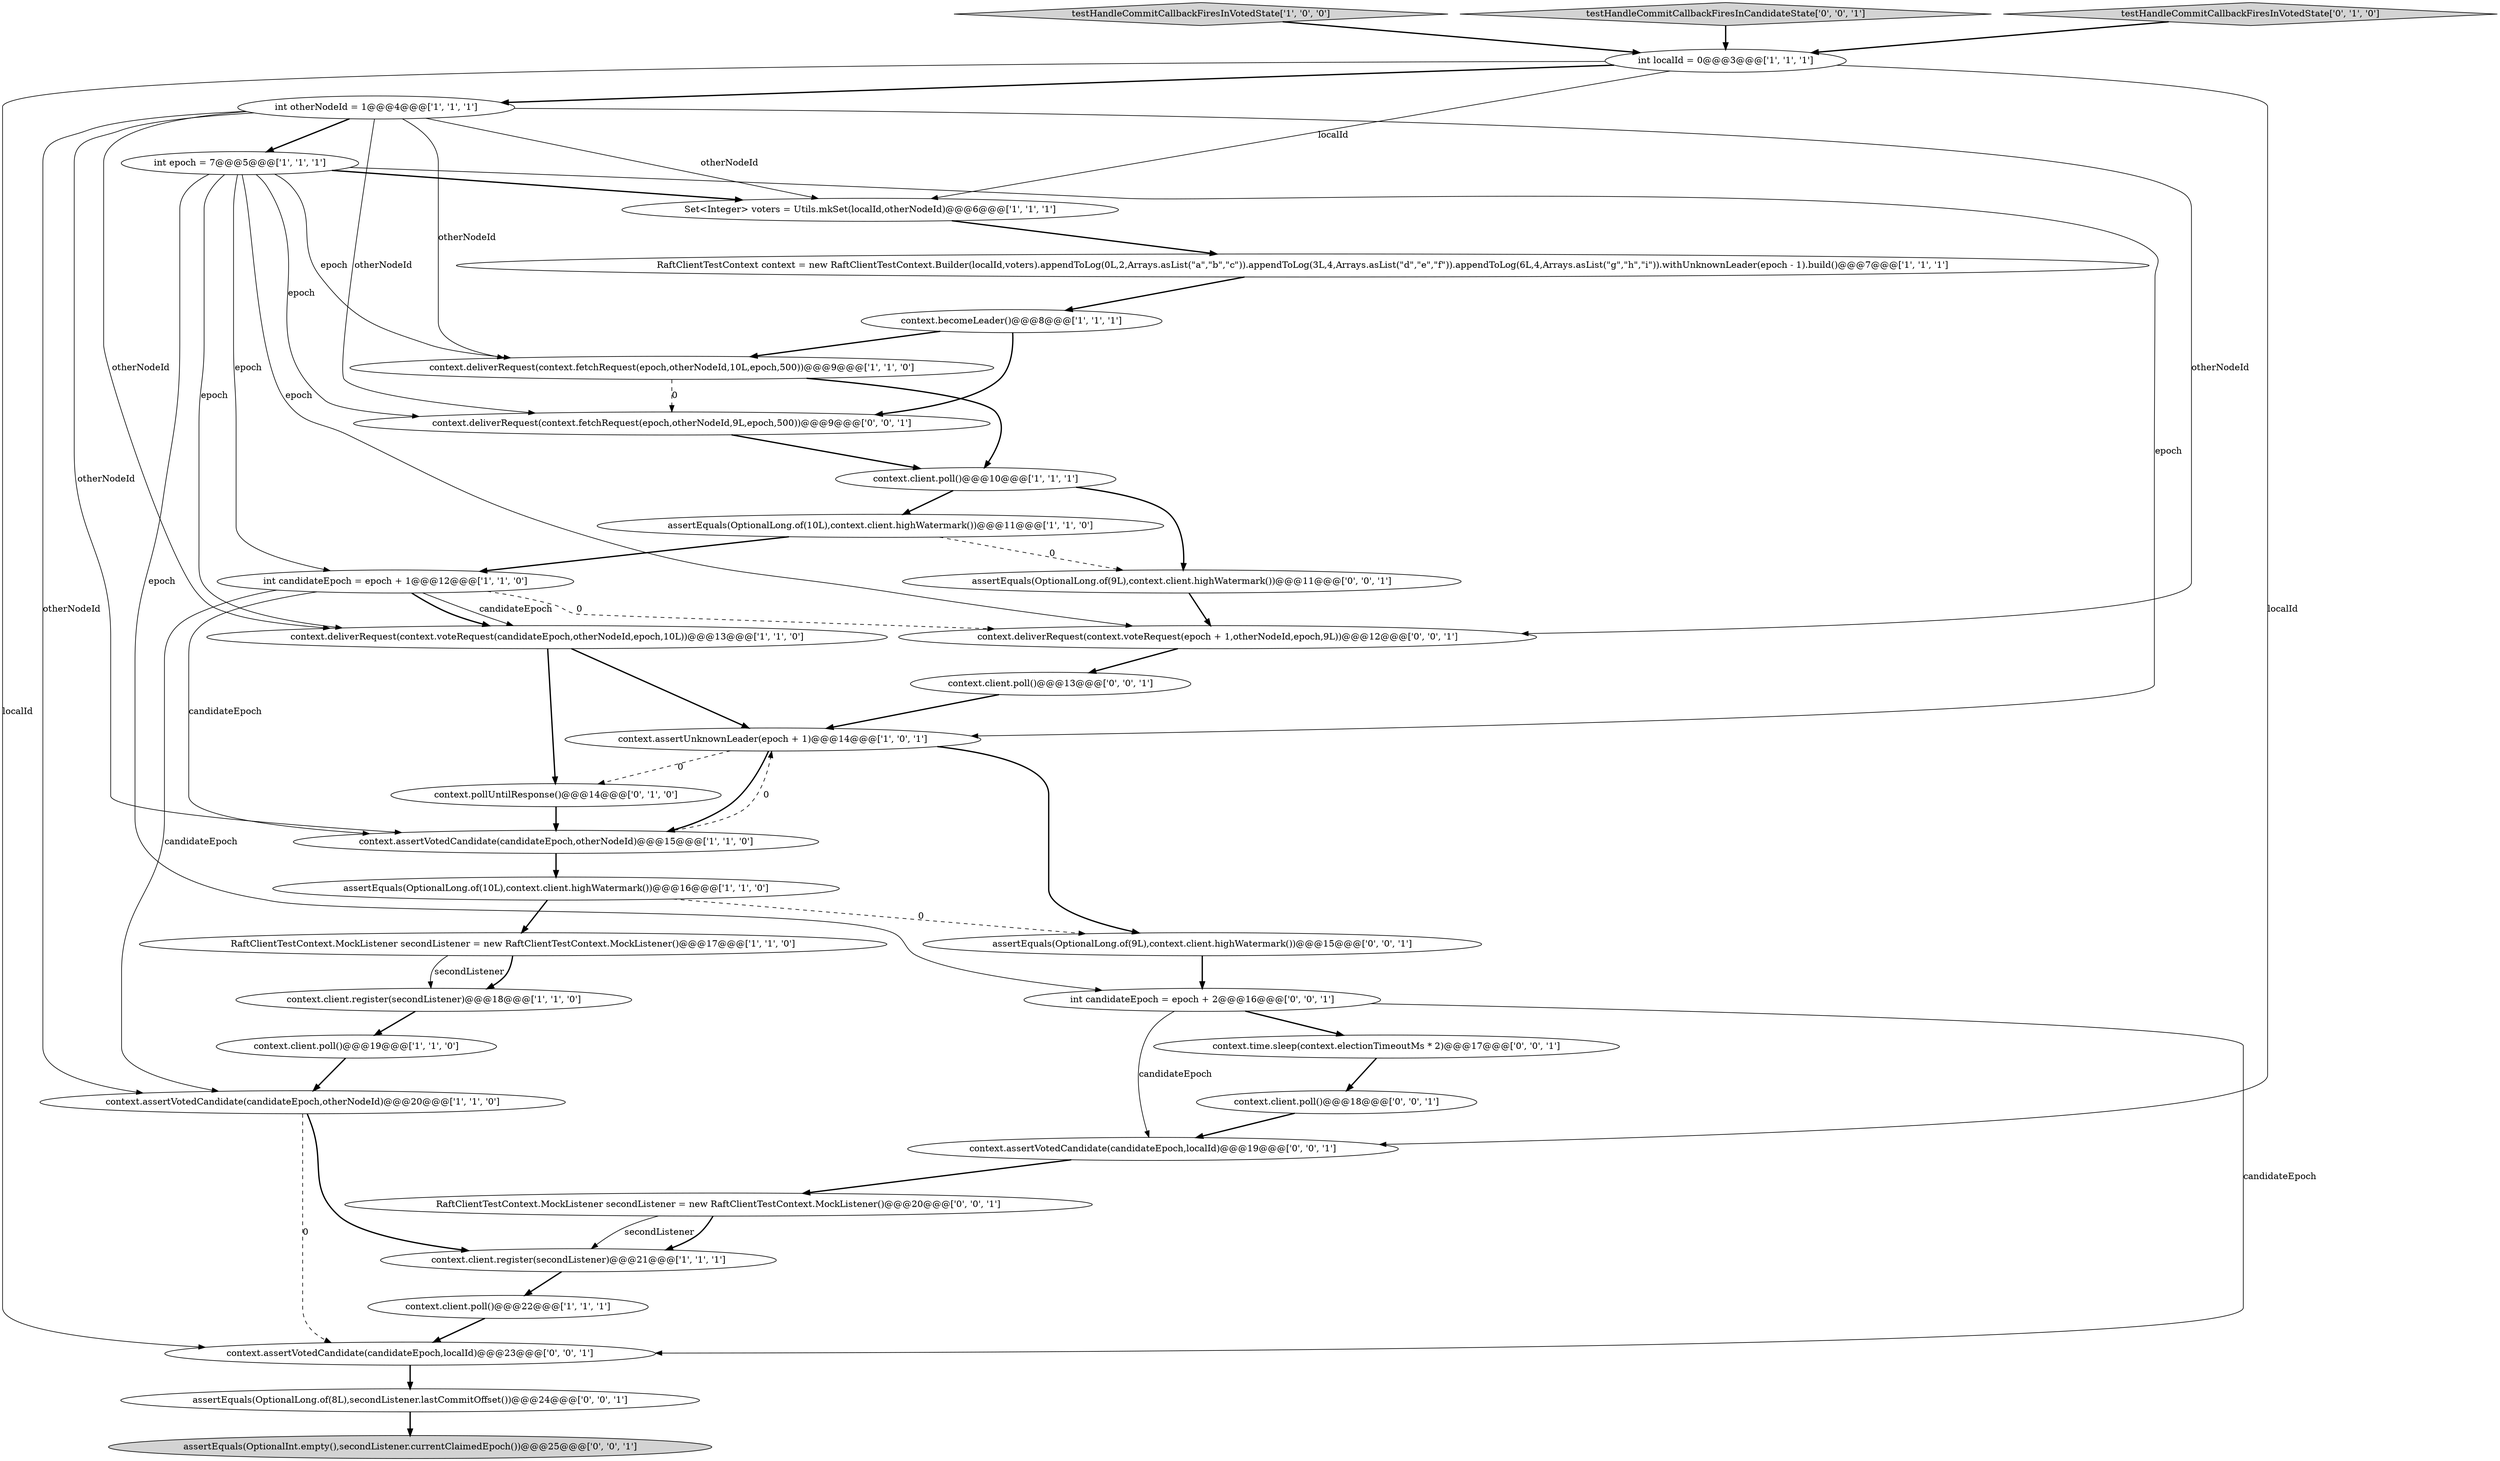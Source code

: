 digraph {
7 [style = filled, label = "int localId = 0@@@3@@@['1', '1', '1']", fillcolor = white, shape = ellipse image = "AAA0AAABBB1BBB"];
2 [style = filled, label = "context.assertUnknownLeader(epoch + 1)@@@14@@@['1', '0', '1']", fillcolor = white, shape = ellipse image = "AAA0AAABBB1BBB"];
8 [style = filled, label = "context.deliverRequest(context.voteRequest(candidateEpoch,otherNodeId,epoch,10L))@@@13@@@['1', '1', '0']", fillcolor = white, shape = ellipse image = "AAA0AAABBB1BBB"];
34 [style = filled, label = "assertEquals(OptionalInt.empty(),secondListener.currentClaimedEpoch())@@@25@@@['0', '0', '1']", fillcolor = lightgray, shape = ellipse image = "AAA0AAABBB3BBB"];
32 [style = filled, label = "assertEquals(OptionalLong.of(9L),context.client.highWatermark())@@@15@@@['0', '0', '1']", fillcolor = white, shape = ellipse image = "AAA0AAABBB3BBB"];
28 [style = filled, label = "int candidateEpoch = epoch + 2@@@16@@@['0', '0', '1']", fillcolor = white, shape = ellipse image = "AAA0AAABBB3BBB"];
30 [style = filled, label = "context.deliverRequest(context.voteRequest(epoch + 1,otherNodeId,epoch,9L))@@@12@@@['0', '0', '1']", fillcolor = white, shape = ellipse image = "AAA0AAABBB3BBB"];
18 [style = filled, label = "Set<Integer> voters = Utils.mkSet(localId,otherNodeId)@@@6@@@['1', '1', '1']", fillcolor = white, shape = ellipse image = "AAA0AAABBB1BBB"];
0 [style = filled, label = "context.deliverRequest(context.fetchRequest(epoch,otherNodeId,10L,epoch,500))@@@9@@@['1', '1', '0']", fillcolor = white, shape = ellipse image = "AAA0AAABBB1BBB"];
6 [style = filled, label = "testHandleCommitCallbackFiresInVotedState['1', '0', '0']", fillcolor = lightgray, shape = diamond image = "AAA0AAABBB1BBB"];
9 [style = filled, label = "RaftClientTestContext.MockListener secondListener = new RaftClientTestContext.MockListener()@@@17@@@['1', '1', '0']", fillcolor = white, shape = ellipse image = "AAA0AAABBB1BBB"];
1 [style = filled, label = "context.client.poll()@@@22@@@['1', '1', '1']", fillcolor = white, shape = ellipse image = "AAA0AAABBB1BBB"];
24 [style = filled, label = "context.time.sleep(context.electionTimeoutMs * 2)@@@17@@@['0', '0', '1']", fillcolor = white, shape = ellipse image = "AAA0AAABBB3BBB"];
12 [style = filled, label = "RaftClientTestContext context = new RaftClientTestContext.Builder(localId,voters).appendToLog(0L,2,Arrays.asList(\"a\",\"b\",\"c\")).appendToLog(3L,4,Arrays.asList(\"d\",\"e\",\"f\")).appendToLog(6L,4,Arrays.asList(\"g\",\"h\",\"i\")).withUnknownLeader(epoch - 1).build()@@@7@@@['1', '1', '1']", fillcolor = white, shape = ellipse image = "AAA0AAABBB1BBB"];
31 [style = filled, label = "assertEquals(OptionalLong.of(8L),secondListener.lastCommitOffset())@@@24@@@['0', '0', '1']", fillcolor = white, shape = ellipse image = "AAA0AAABBB3BBB"];
3 [style = filled, label = "int candidateEpoch = epoch + 1@@@12@@@['1', '1', '0']", fillcolor = white, shape = ellipse image = "AAA0AAABBB1BBB"];
11 [style = filled, label = "assertEquals(OptionalLong.of(10L),context.client.highWatermark())@@@16@@@['1', '1', '0']", fillcolor = white, shape = ellipse image = "AAA0AAABBB1BBB"];
36 [style = filled, label = "context.client.poll()@@@13@@@['0', '0', '1']", fillcolor = white, shape = ellipse image = "AAA0AAABBB3BBB"];
5 [style = filled, label = "context.assertVotedCandidate(candidateEpoch,otherNodeId)@@@15@@@['1', '1', '0']", fillcolor = white, shape = ellipse image = "AAA0AAABBB1BBB"];
23 [style = filled, label = "context.assertVotedCandidate(candidateEpoch,localId)@@@23@@@['0', '0', '1']", fillcolor = white, shape = ellipse image = "AAA0AAABBB3BBB"];
25 [style = filled, label = "context.deliverRequest(context.fetchRequest(epoch,otherNodeId,9L,epoch,500))@@@9@@@['0', '0', '1']", fillcolor = white, shape = ellipse image = "AAA0AAABBB3BBB"];
27 [style = filled, label = "RaftClientTestContext.MockListener secondListener = new RaftClientTestContext.MockListener()@@@20@@@['0', '0', '1']", fillcolor = white, shape = ellipse image = "AAA0AAABBB3BBB"];
15 [style = filled, label = "context.client.poll()@@@19@@@['1', '1', '0']", fillcolor = white, shape = ellipse image = "AAA0AAABBB1BBB"];
33 [style = filled, label = "context.assertVotedCandidate(candidateEpoch,localId)@@@19@@@['0', '0', '1']", fillcolor = white, shape = ellipse image = "AAA0AAABBB3BBB"];
29 [style = filled, label = "context.client.poll()@@@18@@@['0', '0', '1']", fillcolor = white, shape = ellipse image = "AAA0AAABBB3BBB"];
20 [style = filled, label = "context.client.register(secondListener)@@@21@@@['1', '1', '1']", fillcolor = white, shape = ellipse image = "AAA0AAABBB1BBB"];
17 [style = filled, label = "context.client.register(secondListener)@@@18@@@['1', '1', '0']", fillcolor = white, shape = ellipse image = "AAA0AAABBB1BBB"];
26 [style = filled, label = "assertEquals(OptionalLong.of(9L),context.client.highWatermark())@@@11@@@['0', '0', '1']", fillcolor = white, shape = ellipse image = "AAA0AAABBB3BBB"];
14 [style = filled, label = "int otherNodeId = 1@@@4@@@['1', '1', '1']", fillcolor = white, shape = ellipse image = "AAA0AAABBB1BBB"];
21 [style = filled, label = "context.pollUntilResponse()@@@14@@@['0', '1', '0']", fillcolor = white, shape = ellipse image = "AAA1AAABBB2BBB"];
19 [style = filled, label = "assertEquals(OptionalLong.of(10L),context.client.highWatermark())@@@11@@@['1', '1', '0']", fillcolor = white, shape = ellipse image = "AAA0AAABBB1BBB"];
4 [style = filled, label = "context.assertVotedCandidate(candidateEpoch,otherNodeId)@@@20@@@['1', '1', '0']", fillcolor = white, shape = ellipse image = "AAA0AAABBB1BBB"];
13 [style = filled, label = "context.client.poll()@@@10@@@['1', '1', '1']", fillcolor = white, shape = ellipse image = "AAA0AAABBB1BBB"];
16 [style = filled, label = "context.becomeLeader()@@@8@@@['1', '1', '1']", fillcolor = white, shape = ellipse image = "AAA0AAABBB1BBB"];
35 [style = filled, label = "testHandleCommitCallbackFiresInCandidateState['0', '0', '1']", fillcolor = lightgray, shape = diamond image = "AAA0AAABBB3BBB"];
10 [style = filled, label = "int epoch = 7@@@5@@@['1', '1', '1']", fillcolor = white, shape = ellipse image = "AAA0AAABBB1BBB"];
22 [style = filled, label = "testHandleCommitCallbackFiresInVotedState['0', '1', '0']", fillcolor = lightgray, shape = diamond image = "AAA0AAABBB2BBB"];
19->3 [style = bold, label=""];
13->26 [style = bold, label=""];
14->5 [style = solid, label="otherNodeId"];
33->27 [style = bold, label=""];
11->32 [style = dashed, label="0"];
4->23 [style = dashed, label="0"];
14->4 [style = solid, label="otherNodeId"];
13->19 [style = bold, label=""];
16->25 [style = bold, label=""];
2->5 [style = bold, label=""];
36->2 [style = bold, label=""];
9->17 [style = solid, label="secondListener"];
15->4 [style = bold, label=""];
14->8 [style = solid, label="otherNodeId"];
16->0 [style = bold, label=""];
10->25 [style = solid, label="epoch"];
3->8 [style = solid, label="candidateEpoch"];
11->9 [style = bold, label=""];
7->23 [style = solid, label="localId"];
27->20 [style = solid, label="secondListener"];
3->30 [style = dashed, label="0"];
1->23 [style = bold, label=""];
0->13 [style = bold, label=""];
35->7 [style = bold, label=""];
27->20 [style = bold, label=""];
4->20 [style = bold, label=""];
8->21 [style = bold, label=""];
20->1 [style = bold, label=""];
7->33 [style = solid, label="localId"];
3->5 [style = solid, label="candidateEpoch"];
10->18 [style = bold, label=""];
7->14 [style = bold, label=""];
12->16 [style = bold, label=""];
23->31 [style = bold, label=""];
10->8 [style = solid, label="epoch"];
10->28 [style = solid, label="epoch"];
0->25 [style = dashed, label="0"];
19->26 [style = dashed, label="0"];
8->2 [style = bold, label=""];
28->24 [style = bold, label=""];
5->11 [style = bold, label=""];
17->15 [style = bold, label=""];
9->17 [style = bold, label=""];
32->28 [style = bold, label=""];
22->7 [style = bold, label=""];
28->33 [style = solid, label="candidateEpoch"];
14->18 [style = solid, label="otherNodeId"];
21->5 [style = bold, label=""];
25->13 [style = bold, label=""];
3->8 [style = bold, label=""];
2->32 [style = bold, label=""];
14->25 [style = solid, label="otherNodeId"];
28->23 [style = solid, label="candidateEpoch"];
7->18 [style = solid, label="localId"];
2->21 [style = dashed, label="0"];
14->0 [style = solid, label="otherNodeId"];
3->4 [style = solid, label="candidateEpoch"];
10->3 [style = solid, label="epoch"];
18->12 [style = bold, label=""];
6->7 [style = bold, label=""];
24->29 [style = bold, label=""];
14->10 [style = bold, label=""];
26->30 [style = bold, label=""];
5->2 [style = dashed, label="0"];
10->2 [style = solid, label="epoch"];
30->36 [style = bold, label=""];
29->33 [style = bold, label=""];
31->34 [style = bold, label=""];
10->0 [style = solid, label="epoch"];
10->30 [style = solid, label="epoch"];
14->30 [style = solid, label="otherNodeId"];
}
